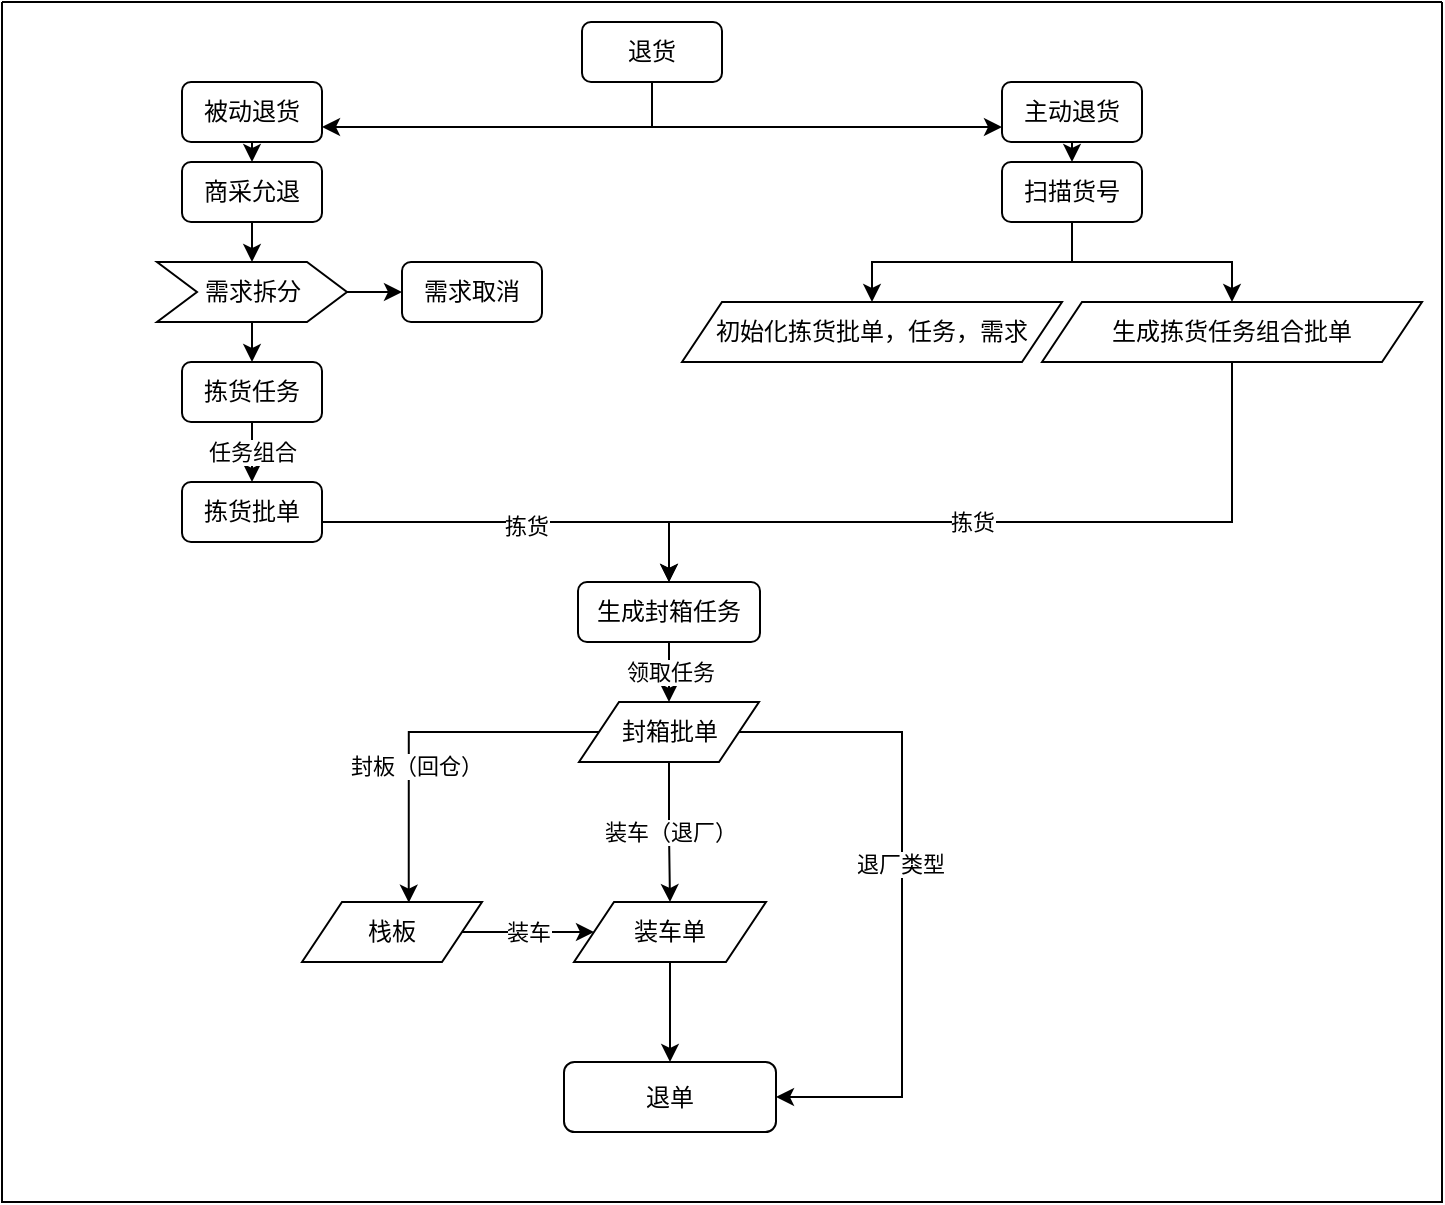 <mxfile version="20.8.16" type="github">
  <diagram name="第 1 页" id="OZep9CaIAdIT41If5Kvq">
    <mxGraphModel dx="1195" dy="638" grid="1" gridSize="10" guides="1" tooltips="1" connect="1" arrows="1" fold="1" page="1" pageScale="1" pageWidth="827" pageHeight="1169" math="0" shadow="0">
      <root>
        <mxCell id="0" />
        <mxCell id="1" parent="0" />
        <mxCell id="x85abNaiXezf-iu8S1-o-2" value="" style="swimlane;startSize=0;" vertex="1" parent="1">
          <mxGeometry x="60" y="10" width="720" height="600" as="geometry">
            <mxRectangle x="80" y="40" width="50" height="40" as="alternateBounds" />
          </mxGeometry>
        </mxCell>
        <mxCell id="x85abNaiXezf-iu8S1-o-11" style="edgeStyle=orthogonalEdgeStyle;rounded=0;orthogonalLoop=1;jettySize=auto;html=1;exitX=0.5;exitY=1;exitDx=0;exitDy=0;entryX=1;entryY=0.75;entryDx=0;entryDy=0;" edge="1" parent="x85abNaiXezf-iu8S1-o-2" source="x85abNaiXezf-iu8S1-o-1" target="x85abNaiXezf-iu8S1-o-6">
          <mxGeometry relative="1" as="geometry" />
        </mxCell>
        <mxCell id="x85abNaiXezf-iu8S1-o-12" style="edgeStyle=orthogonalEdgeStyle;rounded=0;orthogonalLoop=1;jettySize=auto;html=1;exitX=0.5;exitY=1;exitDx=0;exitDy=0;entryX=0;entryY=0.75;entryDx=0;entryDy=0;" edge="1" parent="x85abNaiXezf-iu8S1-o-2" source="x85abNaiXezf-iu8S1-o-1" target="x85abNaiXezf-iu8S1-o-7">
          <mxGeometry relative="1" as="geometry" />
        </mxCell>
        <mxCell id="x85abNaiXezf-iu8S1-o-1" value="退货" style="rounded=1;whiteSpace=wrap;html=1;" vertex="1" parent="x85abNaiXezf-iu8S1-o-2">
          <mxGeometry x="290" y="10" width="70" height="30" as="geometry" />
        </mxCell>
        <mxCell id="x85abNaiXezf-iu8S1-o-13" style="edgeStyle=orthogonalEdgeStyle;rounded=0;orthogonalLoop=1;jettySize=auto;html=1;exitX=0.5;exitY=1;exitDx=0;exitDy=0;entryX=0.5;entryY=0;entryDx=0;entryDy=0;" edge="1" parent="x85abNaiXezf-iu8S1-o-2" source="x85abNaiXezf-iu8S1-o-6" target="x85abNaiXezf-iu8S1-o-8">
          <mxGeometry relative="1" as="geometry" />
        </mxCell>
        <mxCell id="x85abNaiXezf-iu8S1-o-6" value="被动退货" style="rounded=1;whiteSpace=wrap;html=1;" vertex="1" parent="x85abNaiXezf-iu8S1-o-2">
          <mxGeometry x="90" y="40" width="70" height="30" as="geometry" />
        </mxCell>
        <mxCell id="x85abNaiXezf-iu8S1-o-14" style="edgeStyle=orthogonalEdgeStyle;rounded=0;orthogonalLoop=1;jettySize=auto;html=1;exitX=0.5;exitY=1;exitDx=0;exitDy=0;entryX=0.5;entryY=0;entryDx=0;entryDy=0;" edge="1" parent="x85abNaiXezf-iu8S1-o-2" source="x85abNaiXezf-iu8S1-o-7" target="x85abNaiXezf-iu8S1-o-9">
          <mxGeometry relative="1" as="geometry" />
        </mxCell>
        <mxCell id="x85abNaiXezf-iu8S1-o-7" value="主动退货" style="rounded=1;whiteSpace=wrap;html=1;" vertex="1" parent="x85abNaiXezf-iu8S1-o-2">
          <mxGeometry x="500" y="40" width="70" height="30" as="geometry" />
        </mxCell>
        <mxCell id="x85abNaiXezf-iu8S1-o-17" style="edgeStyle=orthogonalEdgeStyle;rounded=0;orthogonalLoop=1;jettySize=auto;html=1;exitX=0.5;exitY=1;exitDx=0;exitDy=0;entryX=0.5;entryY=0;entryDx=0;entryDy=0;" edge="1" parent="x85abNaiXezf-iu8S1-o-2" source="x85abNaiXezf-iu8S1-o-8" target="x85abNaiXezf-iu8S1-o-16">
          <mxGeometry relative="1" as="geometry" />
        </mxCell>
        <mxCell id="x85abNaiXezf-iu8S1-o-8" value="商采允退" style="rounded=1;whiteSpace=wrap;html=1;" vertex="1" parent="x85abNaiXezf-iu8S1-o-2">
          <mxGeometry x="90" y="80" width="70" height="30" as="geometry" />
        </mxCell>
        <mxCell id="x85abNaiXezf-iu8S1-o-39" style="edgeStyle=orthogonalEdgeStyle;rounded=0;orthogonalLoop=1;jettySize=auto;html=1;exitX=0.5;exitY=1;exitDx=0;exitDy=0;" edge="1" parent="x85abNaiXezf-iu8S1-o-2" source="x85abNaiXezf-iu8S1-o-9" target="x85abNaiXezf-iu8S1-o-37">
          <mxGeometry relative="1" as="geometry" />
        </mxCell>
        <mxCell id="x85abNaiXezf-iu8S1-o-40" style="edgeStyle=orthogonalEdgeStyle;rounded=0;orthogonalLoop=1;jettySize=auto;html=1;exitX=0.5;exitY=1;exitDx=0;exitDy=0;entryX=0.5;entryY=0;entryDx=0;entryDy=0;" edge="1" parent="x85abNaiXezf-iu8S1-o-2" source="x85abNaiXezf-iu8S1-o-9" target="x85abNaiXezf-iu8S1-o-38">
          <mxGeometry relative="1" as="geometry" />
        </mxCell>
        <mxCell id="x85abNaiXezf-iu8S1-o-9" value="扫描货号" style="rounded=1;whiteSpace=wrap;html=1;" vertex="1" parent="x85abNaiXezf-iu8S1-o-2">
          <mxGeometry x="500" y="80" width="70" height="30" as="geometry" />
        </mxCell>
        <mxCell id="x85abNaiXezf-iu8S1-o-19" style="edgeStyle=orthogonalEdgeStyle;rounded=0;orthogonalLoop=1;jettySize=auto;html=1;exitX=1;exitY=0.5;exitDx=0;exitDy=0;entryX=0;entryY=0.5;entryDx=0;entryDy=0;" edge="1" parent="x85abNaiXezf-iu8S1-o-2" source="x85abNaiXezf-iu8S1-o-16" target="x85abNaiXezf-iu8S1-o-18">
          <mxGeometry relative="1" as="geometry" />
        </mxCell>
        <mxCell id="x85abNaiXezf-iu8S1-o-22" style="edgeStyle=orthogonalEdgeStyle;rounded=0;orthogonalLoop=1;jettySize=auto;html=1;exitX=0.5;exitY=1;exitDx=0;exitDy=0;entryX=0.5;entryY=0;entryDx=0;entryDy=0;" edge="1" parent="x85abNaiXezf-iu8S1-o-2" source="x85abNaiXezf-iu8S1-o-16" target="x85abNaiXezf-iu8S1-o-21">
          <mxGeometry relative="1" as="geometry" />
        </mxCell>
        <mxCell id="x85abNaiXezf-iu8S1-o-16" value="需求拆分" style="shape=step;perimeter=stepPerimeter;whiteSpace=wrap;html=1;fixedSize=1;" vertex="1" parent="x85abNaiXezf-iu8S1-o-2">
          <mxGeometry x="77.5" y="130" width="95" height="30" as="geometry" />
        </mxCell>
        <mxCell id="x85abNaiXezf-iu8S1-o-18" value="需求取消" style="rounded=1;whiteSpace=wrap;html=1;" vertex="1" parent="x85abNaiXezf-iu8S1-o-2">
          <mxGeometry x="200" y="130" width="70" height="30" as="geometry" />
        </mxCell>
        <mxCell id="x85abNaiXezf-iu8S1-o-28" value="任务组合" style="edgeStyle=orthogonalEdgeStyle;rounded=0;orthogonalLoop=1;jettySize=auto;html=1;exitX=0.5;exitY=1;exitDx=0;exitDy=0;entryX=0.5;entryY=0;entryDx=0;entryDy=0;" edge="1" parent="x85abNaiXezf-iu8S1-o-2" source="x85abNaiXezf-iu8S1-o-21" target="x85abNaiXezf-iu8S1-o-25">
          <mxGeometry relative="1" as="geometry" />
        </mxCell>
        <mxCell id="x85abNaiXezf-iu8S1-o-21" value="拣货任务" style="rounded=1;whiteSpace=wrap;html=1;" vertex="1" parent="x85abNaiXezf-iu8S1-o-2">
          <mxGeometry x="90" y="180" width="70" height="30" as="geometry" />
        </mxCell>
        <mxCell id="x85abNaiXezf-iu8S1-o-30" style="edgeStyle=orthogonalEdgeStyle;rounded=0;orthogonalLoop=1;jettySize=auto;html=1;exitX=1;exitY=0.5;exitDx=0;exitDy=0;entryX=0.5;entryY=0;entryDx=0;entryDy=0;" edge="1" parent="x85abNaiXezf-iu8S1-o-2" source="x85abNaiXezf-iu8S1-o-25" target="x85abNaiXezf-iu8S1-o-29">
          <mxGeometry relative="1" as="geometry">
            <Array as="points">
              <mxPoint x="160" y="260" />
              <mxPoint x="334" y="260" />
            </Array>
          </mxGeometry>
        </mxCell>
        <mxCell id="x85abNaiXezf-iu8S1-o-31" value="拣货" style="edgeLabel;html=1;align=center;verticalAlign=middle;resizable=0;points=[];" vertex="1" connectable="0" parent="x85abNaiXezf-iu8S1-o-30">
          <mxGeometry x="0.022" y="-2" relative="1" as="geometry">
            <mxPoint as="offset" />
          </mxGeometry>
        </mxCell>
        <mxCell id="x85abNaiXezf-iu8S1-o-25" value="拣货批单" style="rounded=1;whiteSpace=wrap;html=1;" vertex="1" parent="x85abNaiXezf-iu8S1-o-2">
          <mxGeometry x="90" y="240" width="70" height="30" as="geometry" />
        </mxCell>
        <mxCell id="x85abNaiXezf-iu8S1-o-49" value="领取任务" style="edgeStyle=orthogonalEdgeStyle;rounded=0;orthogonalLoop=1;jettySize=auto;html=1;exitX=0.5;exitY=1;exitDx=0;exitDy=0;entryX=0.5;entryY=0;entryDx=0;entryDy=0;" edge="1" parent="x85abNaiXezf-iu8S1-o-2" source="x85abNaiXezf-iu8S1-o-29" target="x85abNaiXezf-iu8S1-o-48">
          <mxGeometry relative="1" as="geometry" />
        </mxCell>
        <mxCell id="x85abNaiXezf-iu8S1-o-29" value="生成封箱任务" style="rounded=1;whiteSpace=wrap;html=1;" vertex="1" parent="x85abNaiXezf-iu8S1-o-2">
          <mxGeometry x="288" y="290" width="91" height="30" as="geometry" />
        </mxCell>
        <mxCell id="x85abNaiXezf-iu8S1-o-37" value="初始化拣货批单，任务，需求" style="shape=parallelogram;perimeter=parallelogramPerimeter;whiteSpace=wrap;html=1;fixedSize=1;" vertex="1" parent="x85abNaiXezf-iu8S1-o-2">
          <mxGeometry x="340" y="150" width="190" height="30" as="geometry" />
        </mxCell>
        <mxCell id="x85abNaiXezf-iu8S1-o-42" style="edgeStyle=orthogonalEdgeStyle;rounded=0;orthogonalLoop=1;jettySize=auto;html=1;exitX=0.5;exitY=1;exitDx=0;exitDy=0;entryX=0.5;entryY=0;entryDx=0;entryDy=0;" edge="1" parent="x85abNaiXezf-iu8S1-o-2" source="x85abNaiXezf-iu8S1-o-38" target="x85abNaiXezf-iu8S1-o-29">
          <mxGeometry relative="1" as="geometry">
            <Array as="points">
              <mxPoint x="615" y="260" />
              <mxPoint x="334" y="260" />
            </Array>
          </mxGeometry>
        </mxCell>
        <mxCell id="x85abNaiXezf-iu8S1-o-43" value="拣货" style="edgeLabel;html=1;align=center;verticalAlign=middle;resizable=0;points=[];" vertex="1" connectable="0" parent="x85abNaiXezf-iu8S1-o-42">
          <mxGeometry x="0.072" y="-1" relative="1" as="geometry">
            <mxPoint y="1" as="offset" />
          </mxGeometry>
        </mxCell>
        <mxCell id="x85abNaiXezf-iu8S1-o-38" value="生成拣货任务组合批单" style="shape=parallelogram;perimeter=parallelogramPerimeter;whiteSpace=wrap;html=1;fixedSize=1;" vertex="1" parent="x85abNaiXezf-iu8S1-o-2">
          <mxGeometry x="520" y="150" width="190" height="30" as="geometry" />
        </mxCell>
        <mxCell id="x85abNaiXezf-iu8S1-o-52" style="edgeStyle=orthogonalEdgeStyle;rounded=0;orthogonalLoop=1;jettySize=auto;html=1;exitX=0;exitY=0.5;exitDx=0;exitDy=0;entryX=0.593;entryY=0.011;entryDx=0;entryDy=0;entryPerimeter=0;" edge="1" parent="x85abNaiXezf-iu8S1-o-2" source="x85abNaiXezf-iu8S1-o-48" target="x85abNaiXezf-iu8S1-o-50">
          <mxGeometry relative="1" as="geometry" />
        </mxCell>
        <mxCell id="x85abNaiXezf-iu8S1-o-53" value="封板（回仓）" style="edgeLabel;html=1;align=center;verticalAlign=middle;resizable=0;points=[];" vertex="1" connectable="0" parent="x85abNaiXezf-iu8S1-o-52">
          <mxGeometry x="0.24" y="3" relative="1" as="geometry">
            <mxPoint as="offset" />
          </mxGeometry>
        </mxCell>
        <mxCell id="x85abNaiXezf-iu8S1-o-60" value="装车（退厂）" style="edgeStyle=orthogonalEdgeStyle;rounded=0;orthogonalLoop=1;jettySize=auto;html=1;exitX=0.5;exitY=1;exitDx=0;exitDy=0;entryX=0.5;entryY=0;entryDx=0;entryDy=0;" edge="1" parent="x85abNaiXezf-iu8S1-o-2" source="x85abNaiXezf-iu8S1-o-48" target="x85abNaiXezf-iu8S1-o-51">
          <mxGeometry relative="1" as="geometry">
            <Array as="points">
              <mxPoint x="334" y="415" />
            </Array>
          </mxGeometry>
        </mxCell>
        <mxCell id="x85abNaiXezf-iu8S1-o-61" style="edgeStyle=orthogonalEdgeStyle;rounded=0;orthogonalLoop=1;jettySize=auto;html=1;exitX=1;exitY=0.5;exitDx=0;exitDy=0;entryX=1;entryY=0.5;entryDx=0;entryDy=0;" edge="1" parent="x85abNaiXezf-iu8S1-o-2" source="x85abNaiXezf-iu8S1-o-48" target="x85abNaiXezf-iu8S1-o-56">
          <mxGeometry relative="1" as="geometry">
            <Array as="points">
              <mxPoint x="450" y="365" />
              <mxPoint x="450" y="548" />
            </Array>
          </mxGeometry>
        </mxCell>
        <mxCell id="x85abNaiXezf-iu8S1-o-62" value="退厂类型" style="edgeLabel;html=1;align=center;verticalAlign=middle;resizable=0;points=[];" vertex="1" connectable="0" parent="x85abNaiXezf-iu8S1-o-61">
          <mxGeometry x="-0.097" y="-1" relative="1" as="geometry">
            <mxPoint as="offset" />
          </mxGeometry>
        </mxCell>
        <mxCell id="x85abNaiXezf-iu8S1-o-48" value="封箱批单" style="shape=parallelogram;perimeter=parallelogramPerimeter;whiteSpace=wrap;html=1;fixedSize=1;" vertex="1" parent="x85abNaiXezf-iu8S1-o-2">
          <mxGeometry x="288.5" y="350" width="90" height="30" as="geometry" />
        </mxCell>
        <mxCell id="x85abNaiXezf-iu8S1-o-55" value="装车" style="edgeStyle=orthogonalEdgeStyle;rounded=0;orthogonalLoop=1;jettySize=auto;html=1;exitX=1;exitY=0.5;exitDx=0;exitDy=0;entryX=0;entryY=0.5;entryDx=0;entryDy=0;" edge="1" parent="x85abNaiXezf-iu8S1-o-2" source="x85abNaiXezf-iu8S1-o-50" target="x85abNaiXezf-iu8S1-o-51">
          <mxGeometry relative="1" as="geometry" />
        </mxCell>
        <mxCell id="x85abNaiXezf-iu8S1-o-50" value="栈板" style="shape=parallelogram;perimeter=parallelogramPerimeter;whiteSpace=wrap;html=1;fixedSize=1;" vertex="1" parent="x85abNaiXezf-iu8S1-o-2">
          <mxGeometry x="150" y="450" width="90" height="30" as="geometry" />
        </mxCell>
        <mxCell id="x85abNaiXezf-iu8S1-o-57" style="edgeStyle=orthogonalEdgeStyle;rounded=0;orthogonalLoop=1;jettySize=auto;html=1;exitX=0.5;exitY=1;exitDx=0;exitDy=0;entryX=0.5;entryY=0;entryDx=0;entryDy=0;" edge="1" parent="x85abNaiXezf-iu8S1-o-2" source="x85abNaiXezf-iu8S1-o-51" target="x85abNaiXezf-iu8S1-o-56">
          <mxGeometry relative="1" as="geometry" />
        </mxCell>
        <mxCell id="x85abNaiXezf-iu8S1-o-51" value="装车单" style="shape=parallelogram;perimeter=parallelogramPerimeter;whiteSpace=wrap;html=1;fixedSize=1;" vertex="1" parent="x85abNaiXezf-iu8S1-o-2">
          <mxGeometry x="286" y="450" width="96" height="30" as="geometry" />
        </mxCell>
        <mxCell id="x85abNaiXezf-iu8S1-o-56" value="退单" style="rounded=1;whiteSpace=wrap;html=1;" vertex="1" parent="x85abNaiXezf-iu8S1-o-2">
          <mxGeometry x="281" y="530" width="106" height="35" as="geometry" />
        </mxCell>
      </root>
    </mxGraphModel>
  </diagram>
</mxfile>
